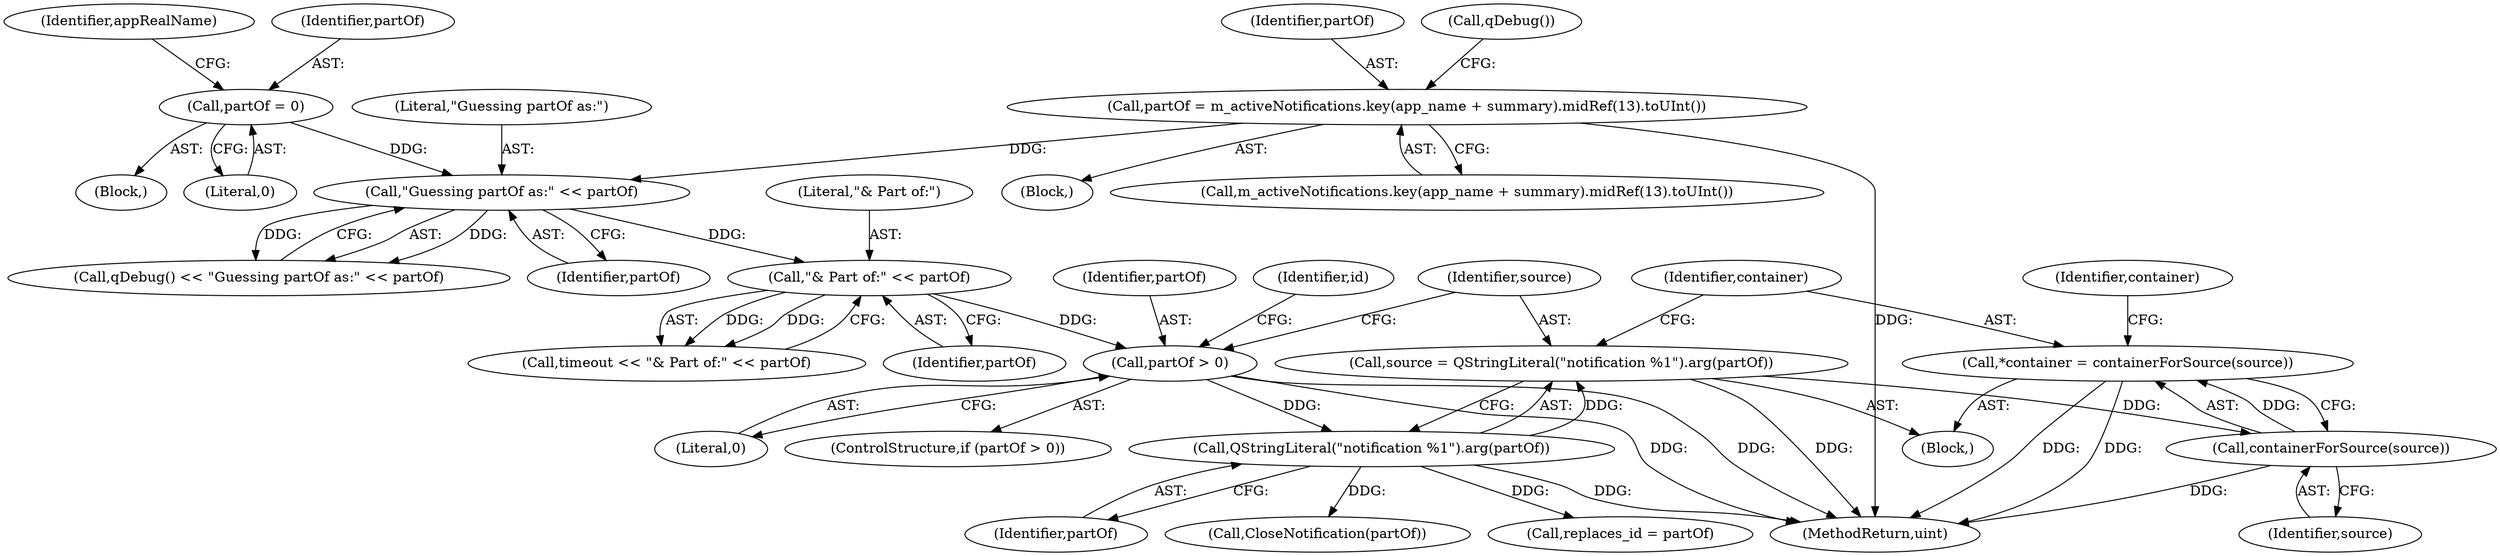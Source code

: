digraph "0_kde_8164beac15ea34ec0d1564f0557fe3e742bdd938@pointer" {
"1000180" [label="(Call,*container = containerForSource(source))"];
"1000182" [label="(Call,containerForSource(source))"];
"1000175" [label="(Call,source = QStringLiteral(\"notification %1\").arg(partOf))"];
"1000177" [label="(Call,QStringLiteral(\"notification %1\").arg(partOf))"];
"1000170" [label="(Call,partOf > 0)"];
"1000165" [label="(Call,\"& Part of:\" << partOf)"];
"1000152" [label="(Call,\"Guessing partOf as:\" << partOf)"];
"1000111" [label="(Call,partOf = 0)"];
"1000142" [label="(Call,partOf = m_activeNotifications.key(app_name + summary).midRef(13).toUInt())"];
"1000209" [label="(Identifier,id)"];
"1000173" [label="(Block,)"];
"1000116" [label="(Identifier,appRealName)"];
"1000143" [label="(Identifier,partOf)"];
"1000177" [label="(Call,QStringLiteral(\"notification %1\").arg(partOf))"];
"1000279" [label="(MethodReturn,uint)"];
"1000150" [label="(Call,qDebug() << \"Guessing partOf as:\" << partOf)"];
"1000141" [label="(Block,)"];
"1000152" [label="(Call,\"Guessing partOf as:\" << partOf)"];
"1000166" [label="(Literal,\"& Part of:\")"];
"1000182" [label="(Call,containerForSource(source))"];
"1000142" [label="(Call,partOf = m_activeNotifications.key(app_name + summary).midRef(13).toUInt())"];
"1000171" [label="(Identifier,partOf)"];
"1000183" [label="(Identifier,source)"];
"1000178" [label="(Identifier,partOf)"];
"1000144" [label="(Call,m_activeNotifications.key(app_name + summary).midRef(13).toUInt())"];
"1000205" [label="(Call,CloseNotification(partOf))"];
"1000176" [label="(Identifier,source)"];
"1000170" [label="(Call,partOf > 0)"];
"1000146" [label="(Call,qDebug())"];
"1000112" [label="(Identifier,partOf)"];
"1000111" [label="(Call,partOf = 0)"];
"1000175" [label="(Call,source = QStringLiteral(\"notification %1\").arg(partOf))"];
"1000180" [label="(Call,*container = containerForSource(source))"];
"1000163" [label="(Call,timeout << \"& Part of:\" << partOf)"];
"1000153" [label="(Literal,\"Guessing partOf as:\")"];
"1000113" [label="(Literal,0)"];
"1000109" [label="(Block,)"];
"1000154" [label="(Identifier,partOf)"];
"1000172" [label="(Literal,0)"];
"1000181" [label="(Identifier,container)"];
"1000202" [label="(Call,replaces_id = partOf)"];
"1000167" [label="(Identifier,partOf)"];
"1000185" [label="(Identifier,container)"];
"1000169" [label="(ControlStructure,if (partOf > 0))"];
"1000165" [label="(Call,\"& Part of:\" << partOf)"];
"1000180" -> "1000173"  [label="AST: "];
"1000180" -> "1000182"  [label="CFG: "];
"1000181" -> "1000180"  [label="AST: "];
"1000182" -> "1000180"  [label="AST: "];
"1000185" -> "1000180"  [label="CFG: "];
"1000180" -> "1000279"  [label="DDG: "];
"1000180" -> "1000279"  [label="DDG: "];
"1000182" -> "1000180"  [label="DDG: "];
"1000182" -> "1000183"  [label="CFG: "];
"1000183" -> "1000182"  [label="AST: "];
"1000182" -> "1000279"  [label="DDG: "];
"1000175" -> "1000182"  [label="DDG: "];
"1000175" -> "1000173"  [label="AST: "];
"1000175" -> "1000177"  [label="CFG: "];
"1000176" -> "1000175"  [label="AST: "];
"1000177" -> "1000175"  [label="AST: "];
"1000181" -> "1000175"  [label="CFG: "];
"1000175" -> "1000279"  [label="DDG: "];
"1000177" -> "1000175"  [label="DDG: "];
"1000177" -> "1000178"  [label="CFG: "];
"1000178" -> "1000177"  [label="AST: "];
"1000177" -> "1000279"  [label="DDG: "];
"1000170" -> "1000177"  [label="DDG: "];
"1000177" -> "1000202"  [label="DDG: "];
"1000177" -> "1000205"  [label="DDG: "];
"1000170" -> "1000169"  [label="AST: "];
"1000170" -> "1000172"  [label="CFG: "];
"1000171" -> "1000170"  [label="AST: "];
"1000172" -> "1000170"  [label="AST: "];
"1000176" -> "1000170"  [label="CFG: "];
"1000209" -> "1000170"  [label="CFG: "];
"1000170" -> "1000279"  [label="DDG: "];
"1000170" -> "1000279"  [label="DDG: "];
"1000165" -> "1000170"  [label="DDG: "];
"1000165" -> "1000163"  [label="AST: "];
"1000165" -> "1000167"  [label="CFG: "];
"1000166" -> "1000165"  [label="AST: "];
"1000167" -> "1000165"  [label="AST: "];
"1000163" -> "1000165"  [label="CFG: "];
"1000165" -> "1000163"  [label="DDG: "];
"1000165" -> "1000163"  [label="DDG: "];
"1000152" -> "1000165"  [label="DDG: "];
"1000152" -> "1000150"  [label="AST: "];
"1000152" -> "1000154"  [label="CFG: "];
"1000153" -> "1000152"  [label="AST: "];
"1000154" -> "1000152"  [label="AST: "];
"1000150" -> "1000152"  [label="CFG: "];
"1000152" -> "1000150"  [label="DDG: "];
"1000152" -> "1000150"  [label="DDG: "];
"1000111" -> "1000152"  [label="DDG: "];
"1000142" -> "1000152"  [label="DDG: "];
"1000111" -> "1000109"  [label="AST: "];
"1000111" -> "1000113"  [label="CFG: "];
"1000112" -> "1000111"  [label="AST: "];
"1000113" -> "1000111"  [label="AST: "];
"1000116" -> "1000111"  [label="CFG: "];
"1000142" -> "1000141"  [label="AST: "];
"1000142" -> "1000144"  [label="CFG: "];
"1000143" -> "1000142"  [label="AST: "];
"1000144" -> "1000142"  [label="AST: "];
"1000146" -> "1000142"  [label="CFG: "];
"1000142" -> "1000279"  [label="DDG: "];
}

